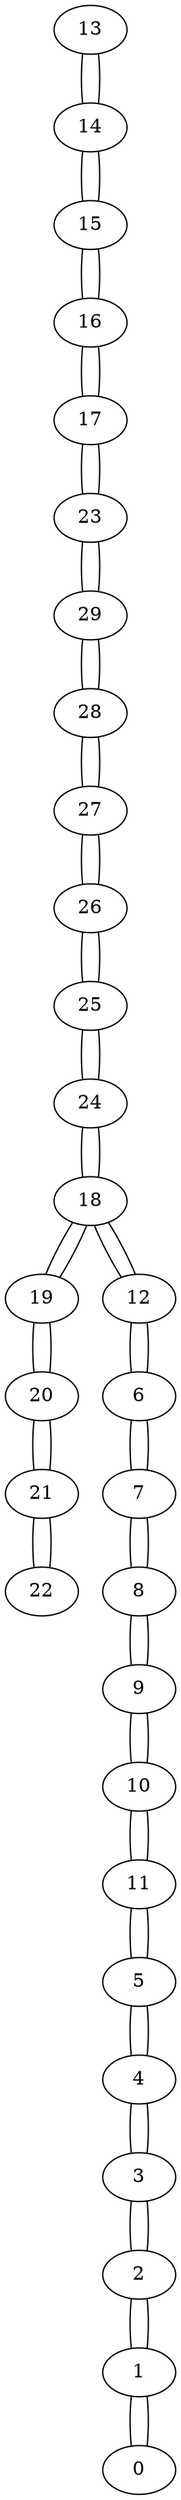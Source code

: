 graph sample {
13 -- 14;
14 -- 13;
14 -- 15;
15 -- 14;
15 -- 16;
16 -- 15;
16 -- 17;
17 -- 16;
17 -- 23;
23 -- 17;
23 -- 29;
29 -- 23;
29 -- 28;
28 -- 29;
28 -- 27;
27 -- 28;
27 -- 26;
26 -- 27;
26 -- 25;
25 -- 26;
25 -- 24;
24 -- 25;
24 -- 18;
18 -- 24;
18 -- 19;
19 -- 18;
19 -- 20;
20 -- 19;
20 -- 21;
21 -- 20;
21 -- 22;
22 -- 21;
18 -- 12;
12 -- 18;
12 -- 6;
6 -- 12;
6 -- 7;
7 -- 6;
7 -- 8;
8 -- 7;
8 -- 9;
9 -- 8;
9 -- 10;
10 -- 9;
10 -- 11;
11 -- 10;
11 -- 5;
5 -- 11;
5 -- 4;
4 -- 5;
4 -- 3;
3 -- 4;
3 -- 2;
2 -- 3;
2 -- 1;
1 -- 2;
1 -- 0;
0 -- 1;
}
